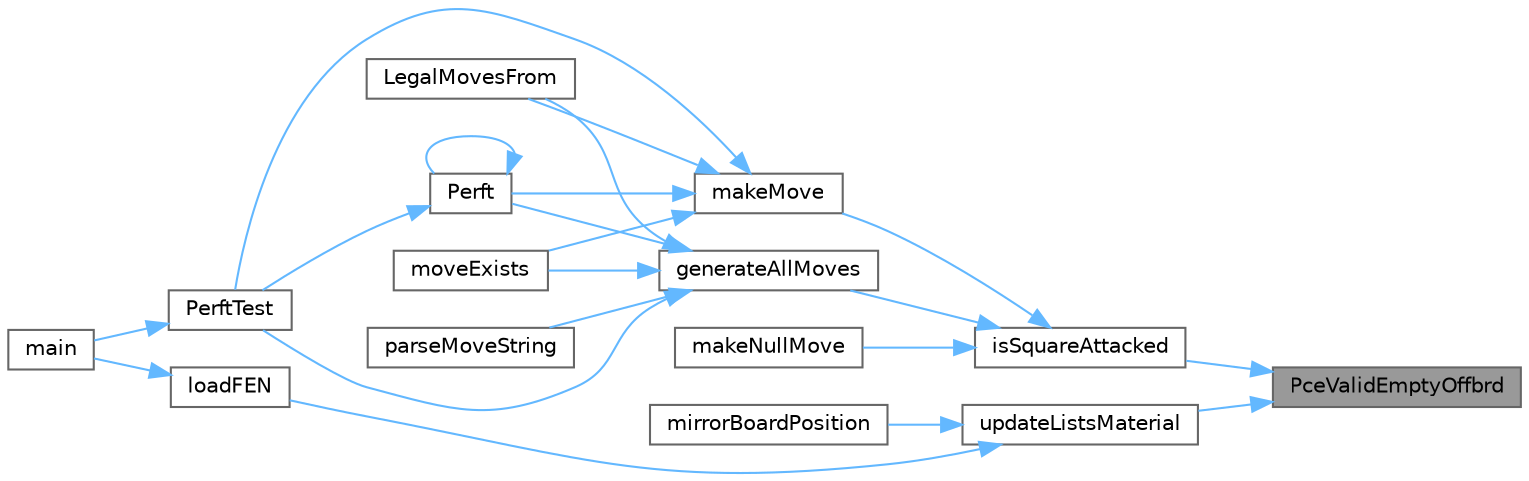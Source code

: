 digraph "PceValidEmptyOffbrd"
{
 // INTERACTIVE_SVG=YES
 // LATEX_PDF_SIZE
  bgcolor="transparent";
  edge [fontname=Helvetica,fontsize=10,labelfontname=Helvetica,labelfontsize=10];
  node [fontname=Helvetica,fontsize=10,shape=box,height=0.2,width=0.4];
  rankdir="RL";
  Node1 [id="Node000001",label="PceValidEmptyOffbrd",height=0.2,width=0.4,color="gray40", fillcolor="grey60", style="filled", fontcolor="black",tooltip="Checks if the given piece code is empty, valid, or OFFBOARD."];
  Node1 -> Node2 [id="edge21_Node000001_Node000002",dir="back",color="steelblue1",style="solid",tooltip=" "];
  Node2 [id="Node000002",label="isSquareAttacked",height=0.2,width=0.4,color="grey40", fillcolor="white", style="filled",URL="$attack_8cpp.html#a36ea46ff61e0738a61f70dcf90b5178b",tooltip="Determines if a given square is attacked by a given side."];
  Node2 -> Node3 [id="edge22_Node000002_Node000003",dir="back",color="steelblue1",style="solid",tooltip=" "];
  Node3 [id="Node000003",label="generateAllMoves",height=0.2,width=0.4,color="grey40", fillcolor="white", style="filled",URL="$move__generator_8cpp.html#a4d7178784dec62b5c55f61f52c432fdf",tooltip="Generate all pseudo-legal moves for the side to move."];
  Node3 -> Node4 [id="edge23_Node000003_Node000004",dir="back",color="steelblue1",style="solid",tooltip=" "];
  Node4 [id="Node000004",label="LegalMovesFrom",height=0.2,width=0.4,color="grey40", fillcolor="white", style="filled",URL="$interactive__helpers_8cpp.html#a37716374c6b9557c96dfddf75ab56e72",tooltip="Build list of legal moves that originate from from."];
  Node3 -> Node5 [id="edge24_Node000003_Node000005",dir="back",color="steelblue1",style="solid",tooltip=" "];
  Node5 [id="Node000005",label="moveExists",height=0.2,width=0.4,color="grey40", fillcolor="white", style="filled",URL="$move__generator_8cpp.html#a4edc18741a17d00498b72b349879e30d",tooltip="Check if a given move exists in the current position."];
  Node3 -> Node6 [id="edge25_Node000003_Node000006",dir="back",color="steelblue1",style="solid",tooltip=" "];
  Node6 [id="Node000006",label="parseMoveString",height=0.2,width=0.4,color="grey40", fillcolor="white", style="filled",URL="$notation_8cpp.html#a62cf95674b846c7a13035e3c92ab1bcd",tooltip="Parse a move from coordinate notation."];
  Node3 -> Node7 [id="edge26_Node000003_Node000007",dir="back",color="steelblue1",style="solid",tooltip=" "];
  Node7 [id="Node000007",label="Perft",height=0.2,width=0.4,color="grey40", fillcolor="white", style="filled",URL="$perft_8cpp.html#a84c7e465b44101a59f96b9c21ed0224b",tooltip="Runs a perft search from a given board state."];
  Node7 -> Node7 [id="edge27_Node000007_Node000007",dir="back",color="steelblue1",style="solid",tooltip=" "];
  Node7 -> Node8 [id="edge28_Node000007_Node000008",dir="back",color="steelblue1",style="solid",tooltip=" "];
  Node8 [id="Node000008",label="PerftTest",height=0.2,width=0.4,color="grey40", fillcolor="white", style="filled",URL="$perft_8cpp.html#a1b6b13d186dab20a18cec1a6b041220b",tooltip="Executes a perft test and prints move breakdown and timing."];
  Node8 -> Node9 [id="edge29_Node000008_Node000009",dir="back",color="steelblue1",style="solid",tooltip=" "];
  Node9 [id="Node000009",label="main",height=0.2,width=0.4,color="grey40", fillcolor="white", style="filled",URL="$main_8cpp.html#ae66f6b31b5ad750f1fe042a706a4e3d4",tooltip=" "];
  Node3 -> Node8 [id="edge30_Node000003_Node000008",dir="back",color="steelblue1",style="solid",tooltip=" "];
  Node2 -> Node10 [id="edge31_Node000002_Node000010",dir="back",color="steelblue1",style="solid",tooltip=" "];
  Node10 [id="Node000010",label="makeMove",height=0.2,width=0.4,color="grey40", fillcolor="white", style="filled",URL="$make__move_8cpp.html#a1b56f6dd56425f5fcc2c84f44025d4f5",tooltip="Make a move; returns non-zero if legal (king not left in check)."];
  Node10 -> Node4 [id="edge32_Node000010_Node000004",dir="back",color="steelblue1",style="solid",tooltip=" "];
  Node10 -> Node5 [id="edge33_Node000010_Node000005",dir="back",color="steelblue1",style="solid",tooltip=" "];
  Node10 -> Node7 [id="edge34_Node000010_Node000007",dir="back",color="steelblue1",style="solid",tooltip=" "];
  Node10 -> Node8 [id="edge35_Node000010_Node000008",dir="back",color="steelblue1",style="solid",tooltip=" "];
  Node2 -> Node11 [id="edge36_Node000002_Node000011",dir="back",color="steelblue1",style="solid",tooltip=" "];
  Node11 [id="Node000011",label="makeNullMove",height=0.2,width=0.4,color="grey40", fillcolor="white", style="filled",URL="$make__move_8cpp.html#a9c21455a32eaf2bdea582755aa32aa4d",tooltip="Make a null move (side to move toggles, no pieces moved)."];
  Node1 -> Node12 [id="edge37_Node000001_Node000012",dir="back",color="steelblue1",style="solid",tooltip=" "];
  Node12 [id="Node000012",label="updateListsMaterial",height=0.2,width=0.4,color="grey40", fillcolor="white", style="filled",URL="$board_8cpp.html#ac392f2ff8c0f063425f09403c43d4cc5",tooltip="Update piece lists, material counts, and pawn bitboards from scratch."];
  Node12 -> Node13 [id="edge38_Node000012_Node000013",dir="back",color="steelblue1",style="solid",tooltip=" "];
  Node13 [id="Node000013",label="loadFEN",height=0.2,width=0.4,color="grey40", fillcolor="white", style="filled",URL="$board_8cpp.html#aad9cde553dadb6876eb29b43c8f66b08",tooltip="Parse a FEN string into the given board state."];
  Node13 -> Node9 [id="edge39_Node000013_Node000009",dir="back",color="steelblue1",style="solid",tooltip=" "];
  Node12 -> Node14 [id="edge40_Node000012_Node000014",dir="back",color="steelblue1",style="solid",tooltip=" "];
  Node14 [id="Node000014",label="mirrorBoardPosition",height=0.2,width=0.4,color="grey40", fillcolor="white", style="filled",URL="$board_8cpp.html#aa79d9c29f4add58463f9a03d17085132",tooltip="Flip the board vertically, swapping colors and positions."];
}
